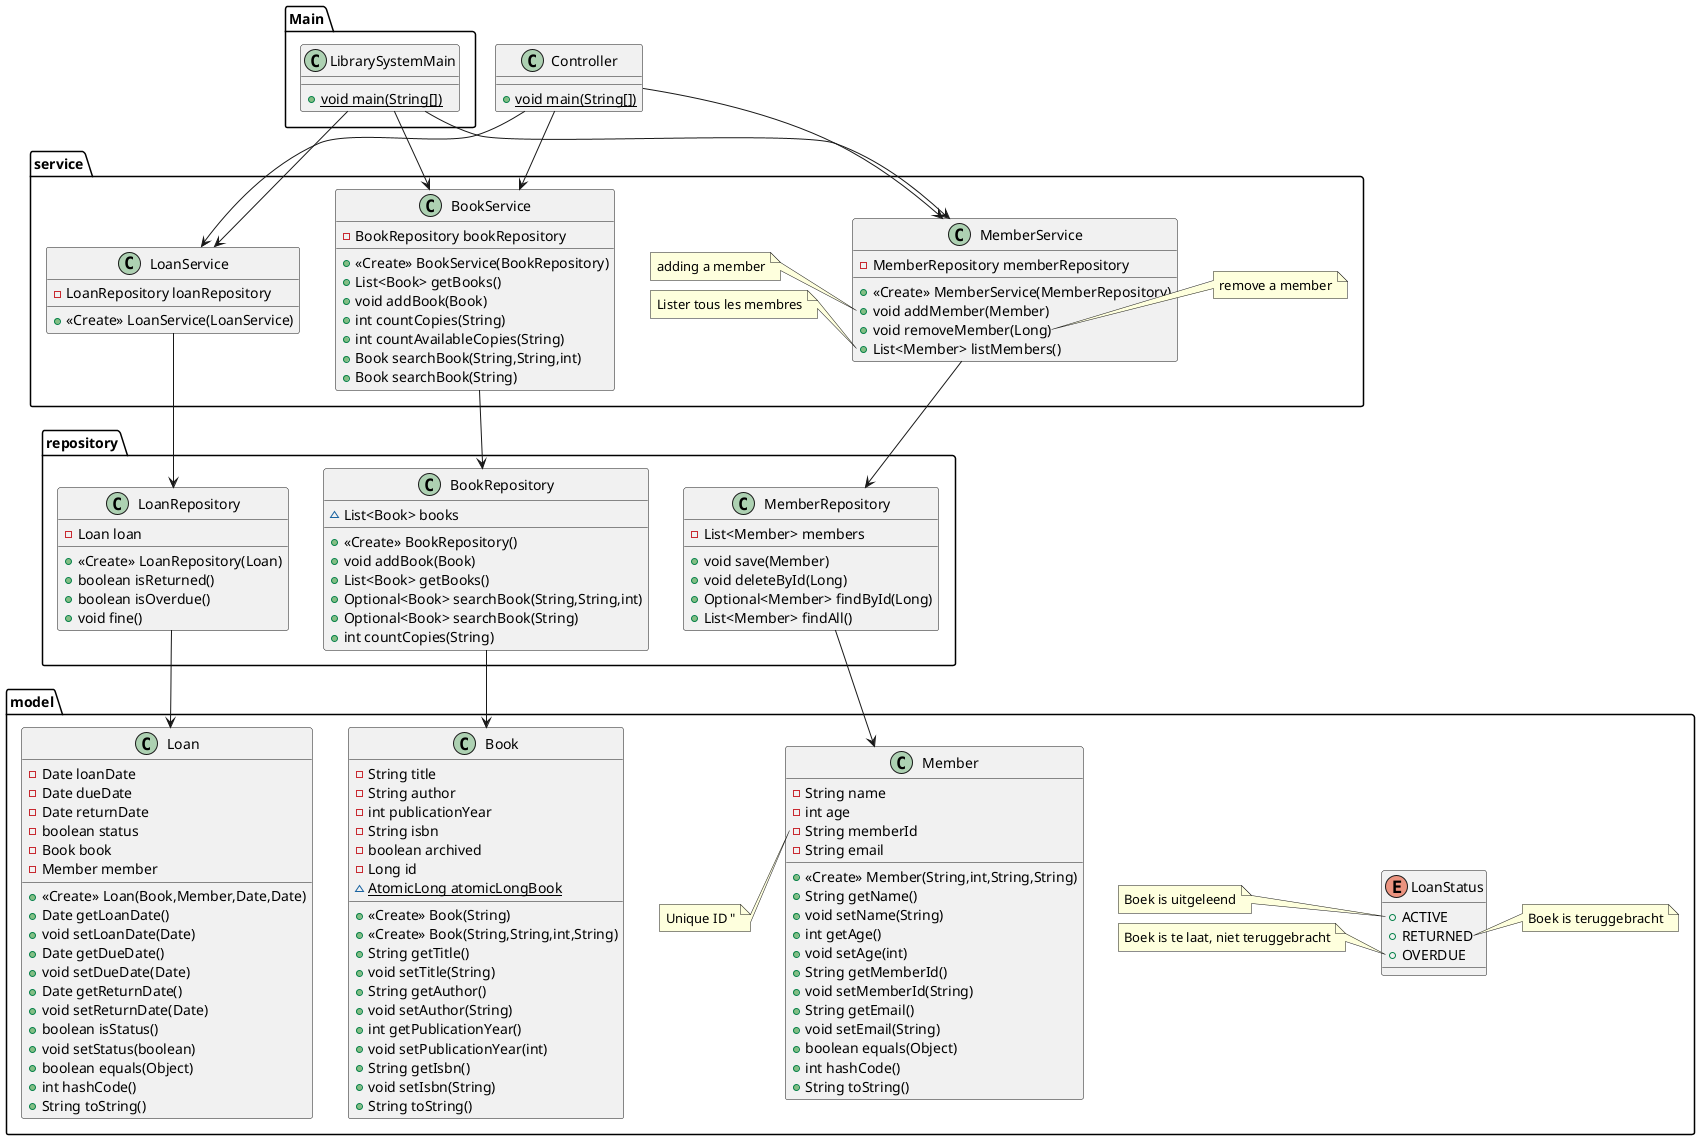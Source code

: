 @startuml

Main.LibrarySystemMain -> service.BookService
Main.LibrarySystemMain --> service.MemberService
Main.LibrarySystemMain --> service.LoanService

Controller -> service.BookService
Controller --> service.MemberService
Controller --> service.LoanService

service.BookService --> repository.BookRepository
service.MemberService --> repository.MemberRepository
service.LoanService --> repository.LoanRepository

repository.BookRepository --> model.Book
repository.MemberRepository --> model.Member
repository.LoanRepository --> model.Loan




class Controller {
+ {static} void main(String[])
}

class repository.LoanRepository {
- Loan loan
+ <<Create>> LoanRepository(Loan)
+ boolean isReturned()
+ boolean isOverdue()
+ void fine()
}


class model.Book {
- String title
- String author
- int publicationYear
- String isbn
- boolean archived
- Long id
~ {static} AtomicLong atomicLongBook
+ <<Create>> Book(String)
+ <<Create>> Book(String,String,int,String)
+ String getTitle()
+ void setTitle(String)
+ String getAuthor()
+ void setAuthor(String)
+ int getPublicationYear()
+ void setPublicationYear(int)
+ String getIsbn()
+ void setIsbn(String)
+ String toString()
}


class service.LoanService {
- LoanRepository loanRepository
+ <<Create>> LoanService(LoanService)
}


class repository.MemberRepository {
- List<Member> members
+ void save(Member)
+ void deleteById(Long)
+ Optional<Member> findById(Long)
+ List<Member> findAll()
}


enum model.LoanStatus {
+  ACTIVE
+  RETURNED
+  OVERDUE
}
note left of model.LoanStatus::ACTIVE
 Boek is uitgeleend
end note
note right of model.LoanStatus::RETURNED
 Boek is teruggebracht
end note
note left of model.LoanStatus::OVERDUE
 Boek is te laat, niet teruggebracht
end note

class Main.LibrarySystemMain {
+ {static} void main(String[])
}

class service.BookService {
- BookRepository bookRepository
+ <<Create>> BookService(BookRepository)
+ List<Book> getBooks()
+ void addBook(Book)
+ int countCopies(String)
+ int countAvailableCopies(String)
+ Book searchBook(String,String,int)
+ Book searchBook(String)
}


class repository.BookRepository {
~ List<Book> books
+ <<Create>> BookRepository()
+ void addBook(Book)
+ List<Book> getBooks()
+ Optional<Book> searchBook(String,String,int)
+ Optional<Book> searchBook(String)
+ int countCopies(String)
}


class model.Loan {
- Date loanDate
- Date dueDate
- Date returnDate
- boolean status
- Book book
- Member member
+ <<Create>> Loan(Book,Member,Date,Date)
+ Date getLoanDate()
+ void setLoanDate(Date)
+ Date getDueDate()
+ void setDueDate(Date)
+ Date getReturnDate()
+ void setReturnDate(Date)
+ boolean isStatus()
+ void setStatus(boolean)
+ boolean equals(Object)
+ int hashCode()
+ String toString()
}


class model.Member {
- String name
- int age
- String memberId
- String email
+ <<Create>> Member(String,int,String,String)
+ String getName()
+ void setName(String)
+ int getAge()
+ void setAge(int)
+ String getMemberId()
+ void setMemberId(String)
+ String getEmail()
+ void setEmail(String)
+ boolean equals(Object)
+ int hashCode()
+ String toString()
}
note left of model.Member::memberId
 Unique ID "
end note


class service.MemberService {
- MemberRepository memberRepository
+ <<Create>> MemberService(MemberRepository)
+ void addMember(Member)
+ void removeMember(Long)
+ List<Member> listMembers()
}

note left of service.MemberService::addMember(Member)
 adding a member
end note
note right of service.MemberService::removeMember(Long)
 remove a member
end note
note left of service.MemberService::listMembers()
 Lister tous les membres
end note

@enduml